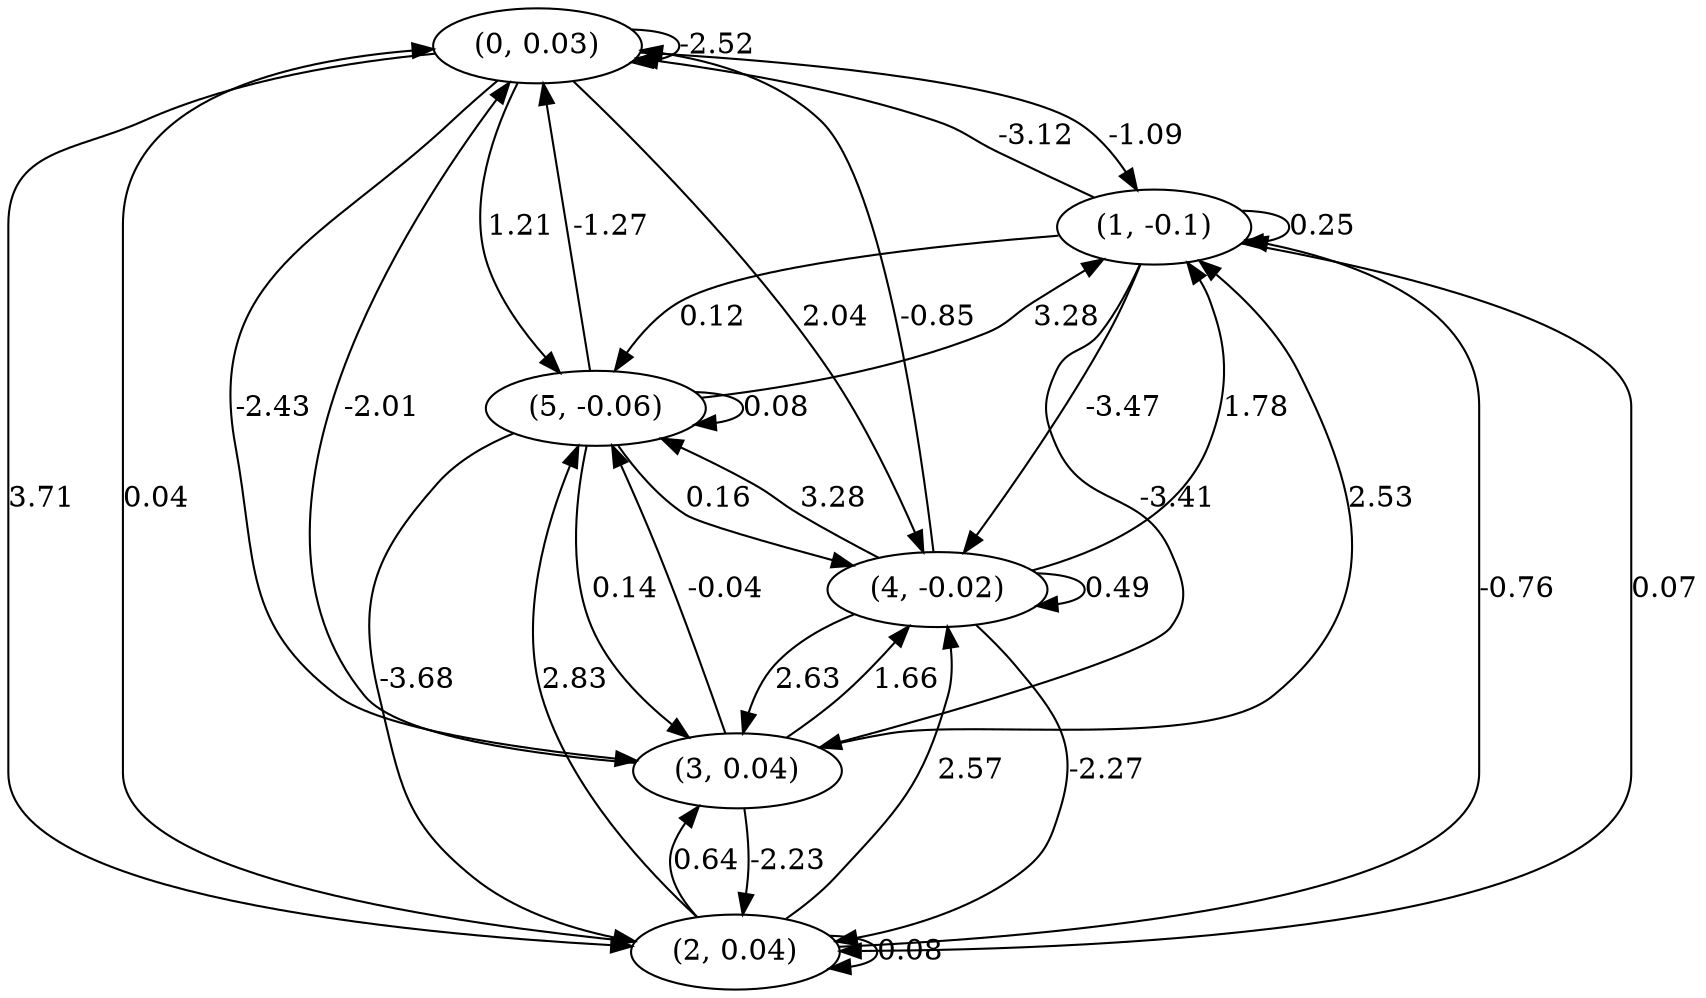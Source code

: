 digraph {
    0 [ label = "(0, 0.03)" ]
    1 [ label = "(1, -0.1)" ]
    2 [ label = "(2, 0.04)" ]
    3 [ label = "(3, 0.04)" ]
    4 [ label = "(4, -0.02)" ]
    5 [ label = "(5, -0.06)" ]
    0 -> 0 [ label = "-2.52" ]
    1 -> 1 [ label = "0.25" ]
    2 -> 2 [ label = "0.08" ]
    4 -> 4 [ label = "0.49" ]
    5 -> 5 [ label = "0.08" ]
    1 -> 0 [ label = "-3.12" ]
    2 -> 0 [ label = "0.04" ]
    3 -> 0 [ label = "-2.01" ]
    4 -> 0 [ label = "-0.85" ]
    5 -> 0 [ label = "-1.27" ]
    0 -> 1 [ label = "-1.09" ]
    2 -> 1 [ label = "-0.76" ]
    3 -> 1 [ label = "2.53" ]
    4 -> 1 [ label = "1.78" ]
    5 -> 1 [ label = "3.28" ]
    0 -> 2 [ label = "3.71" ]
    1 -> 2 [ label = "0.07" ]
    3 -> 2 [ label = "-2.23" ]
    4 -> 2 [ label = "-2.27" ]
    5 -> 2 [ label = "-3.68" ]
    0 -> 3 [ label = "-2.43" ]
    1 -> 3 [ label = "-3.41" ]
    2 -> 3 [ label = "0.64" ]
    4 -> 3 [ label = "2.63" ]
    5 -> 3 [ label = "0.14" ]
    0 -> 4 [ label = "2.04" ]
    1 -> 4 [ label = "-3.47" ]
    2 -> 4 [ label = "2.57" ]
    3 -> 4 [ label = "1.66" ]
    5 -> 4 [ label = "0.16" ]
    0 -> 5 [ label = "1.21" ]
    1 -> 5 [ label = "0.12" ]
    2 -> 5 [ label = "2.83" ]
    3 -> 5 [ label = "-0.04" ]
    4 -> 5 [ label = "3.28" ]
}

